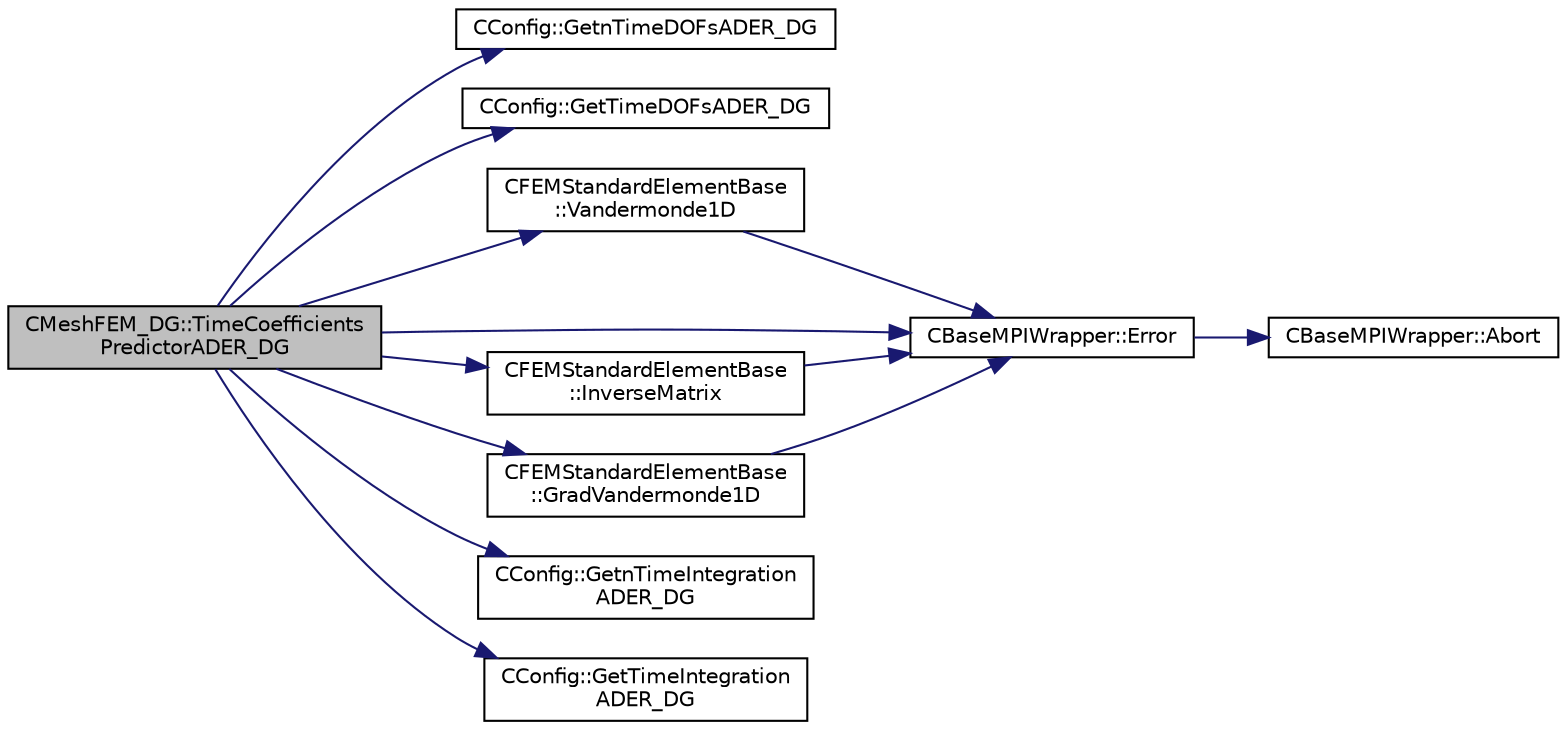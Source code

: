 digraph "CMeshFEM_DG::TimeCoefficientsPredictorADER_DG"
{
  edge [fontname="Helvetica",fontsize="10",labelfontname="Helvetica",labelfontsize="10"];
  node [fontname="Helvetica",fontsize="10",shape=record];
  rankdir="LR";
  Node283 [label="CMeshFEM_DG::TimeCoefficients\lPredictorADER_DG",height=0.2,width=0.4,color="black", fillcolor="grey75", style="filled", fontcolor="black"];
  Node283 -> Node284 [color="midnightblue",fontsize="10",style="solid",fontname="Helvetica"];
  Node284 [label="CConfig::GetnTimeDOFsADER_DG",height=0.2,width=0.4,color="black", fillcolor="white", style="filled",URL="$class_c_config.html#ab110ba67babf383e40ac4896bc65a599",tooltip="Get the number time DOFs for ADER-DG. "];
  Node283 -> Node285 [color="midnightblue",fontsize="10",style="solid",fontname="Helvetica"];
  Node285 [label="CConfig::GetTimeDOFsADER_DG",height=0.2,width=0.4,color="black", fillcolor="white", style="filled",URL="$class_c_config.html#aeec894e1d3c6c97982118c4ce88f5921",tooltip="Get the location of the time DOFs for ADER-DG on the interval [-1..1]. "];
  Node283 -> Node286 [color="midnightblue",fontsize="10",style="solid",fontname="Helvetica"];
  Node286 [label="CFEMStandardElementBase\l::Vandermonde1D",height=0.2,width=0.4,color="black", fillcolor="white", style="filled",URL="$class_c_f_e_m_standard_element_base.html#a66717d7ff89218ed12c27e5014e3cf22",tooltip="Function, which computes the Vandermonde matrix for a standard 1D edge. "];
  Node286 -> Node287 [color="midnightblue",fontsize="10",style="solid",fontname="Helvetica"];
  Node287 [label="CBaseMPIWrapper::Error",height=0.2,width=0.4,color="black", fillcolor="white", style="filled",URL="$class_c_base_m_p_i_wrapper.html#a04457c47629bda56704e6a8804833eeb"];
  Node287 -> Node288 [color="midnightblue",fontsize="10",style="solid",fontname="Helvetica"];
  Node288 [label="CBaseMPIWrapper::Abort",height=0.2,width=0.4,color="black", fillcolor="white", style="filled",URL="$class_c_base_m_p_i_wrapper.html#a21ef5681e2acb532d345e9bab173ef07"];
  Node283 -> Node289 [color="midnightblue",fontsize="10",style="solid",fontname="Helvetica"];
  Node289 [label="CFEMStandardElementBase\l::InverseMatrix",height=0.2,width=0.4,color="black", fillcolor="white", style="filled",URL="$class_c_f_e_m_standard_element_base.html#af353f709009424cbc2a120f9d86c5443",tooltip="Static function, which computes the inverse of the given square matrix. "];
  Node289 -> Node287 [color="midnightblue",fontsize="10",style="solid",fontname="Helvetica"];
  Node283 -> Node287 [color="midnightblue",fontsize="10",style="solid",fontname="Helvetica"];
  Node283 -> Node290 [color="midnightblue",fontsize="10",style="solid",fontname="Helvetica"];
  Node290 [label="CFEMStandardElementBase\l::GradVandermonde1D",height=0.2,width=0.4,color="black", fillcolor="white", style="filled",URL="$class_c_f_e_m_standard_element_base.html#a34213421edd976bb6e16ed9e6781f06a",tooltip="Function, which computes the gradient of the Vandermonde matrix for a standard 1D edge..."];
  Node290 -> Node287 [color="midnightblue",fontsize="10",style="solid",fontname="Helvetica"];
  Node283 -> Node291 [color="midnightblue",fontsize="10",style="solid",fontname="Helvetica"];
  Node291 [label="CConfig::GetnTimeIntegration\lADER_DG",height=0.2,width=0.4,color="black", fillcolor="white", style="filled",URL="$class_c_config.html#ae7e9d4b942d0db4b72f461c180ade3a4",tooltip="Get the number time integration points for ADER-DG. "];
  Node283 -> Node292 [color="midnightblue",fontsize="10",style="solid",fontname="Helvetica"];
  Node292 [label="CConfig::GetTimeIntegration\lADER_DG",height=0.2,width=0.4,color="black", fillcolor="white", style="filled",URL="$class_c_config.html#a4b49d6f02a9a6ef80877bc51a3bef1a5",tooltip="Get the location of the time integration points for ADER-DG on the interval [-1..1]. "];
}
